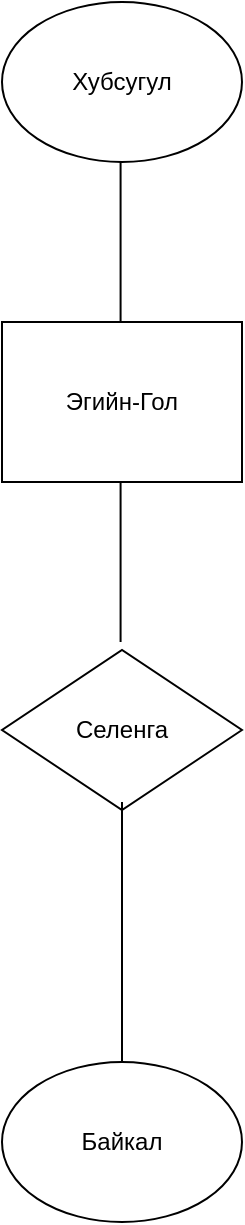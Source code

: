 <mxfile version="24.7.17">
  <diagram name="Страница — 1" id="RCxhqgofKTlN_bsHmmAL">
    <mxGraphModel dx="1750" dy="942" grid="1" gridSize="10" guides="1" tooltips="1" connect="1" arrows="1" fold="1" page="1" pageScale="1" pageWidth="827" pageHeight="1169" math="0" shadow="0">
      <root>
        <mxCell id="0" />
        <mxCell id="1" parent="0" />
        <mxCell id="m7HNomGS4k8Rfb9A86SO-4" value="Хубсугул" style="ellipse;whiteSpace=wrap;html=1;" vertex="1" parent="1">
          <mxGeometry x="354" y="180" width="120" height="80" as="geometry" />
        </mxCell>
        <mxCell id="m7HNomGS4k8Rfb9A86SO-17" value="Эгийн-Гол" style="rounded=0;whiteSpace=wrap;html=1;" vertex="1" parent="1">
          <mxGeometry x="354" y="340" width="120" height="80" as="geometry" />
        </mxCell>
        <mxCell id="m7HNomGS4k8Rfb9A86SO-18" value="" style="endArrow=none;html=1;rounded=0;" edge="1" parent="1">
          <mxGeometry width="50" height="50" relative="1" as="geometry">
            <mxPoint x="413.29" y="340" as="sourcePoint" />
            <mxPoint x="413.29" y="260" as="targetPoint" />
          </mxGeometry>
        </mxCell>
        <mxCell id="m7HNomGS4k8Rfb9A86SO-19" value="Селенга" style="rhombus;whiteSpace=wrap;html=1;direction=south;" vertex="1" parent="1">
          <mxGeometry x="354" y="504" width="120" height="80" as="geometry" />
        </mxCell>
        <mxCell id="m7HNomGS4k8Rfb9A86SO-20" value="" style="endArrow=none;html=1;rounded=0;" edge="1" parent="1">
          <mxGeometry width="50" height="50" relative="1" as="geometry">
            <mxPoint x="413.29" y="500" as="sourcePoint" />
            <mxPoint x="413.29" y="420" as="targetPoint" />
          </mxGeometry>
        </mxCell>
        <mxCell id="m7HNomGS4k8Rfb9A86SO-23" value="" style="endArrow=none;html=1;rounded=0;" edge="1" parent="1">
          <mxGeometry width="50" height="50" relative="1" as="geometry">
            <mxPoint x="414" y="710" as="sourcePoint" />
            <mxPoint x="414" y="580" as="targetPoint" />
          </mxGeometry>
        </mxCell>
        <mxCell id="m7HNomGS4k8Rfb9A86SO-24" value="Байкал" style="ellipse;whiteSpace=wrap;html=1;" vertex="1" parent="1">
          <mxGeometry x="354" y="710" width="120" height="80" as="geometry" />
        </mxCell>
      </root>
    </mxGraphModel>
  </diagram>
</mxfile>
